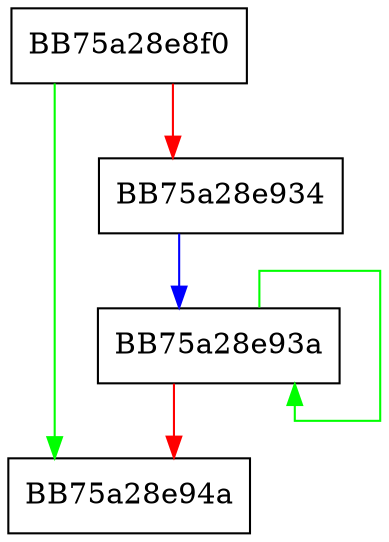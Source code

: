 digraph sqlite3VdbeAddParseSchemaOp {
  node [shape="box"];
  graph [splines=ortho];
  BB75a28e8f0 -> BB75a28e94a [color="green"];
  BB75a28e8f0 -> BB75a28e934 [color="red"];
  BB75a28e934 -> BB75a28e93a [color="blue"];
  BB75a28e93a -> BB75a28e93a [color="green"];
  BB75a28e93a -> BB75a28e94a [color="red"];
}